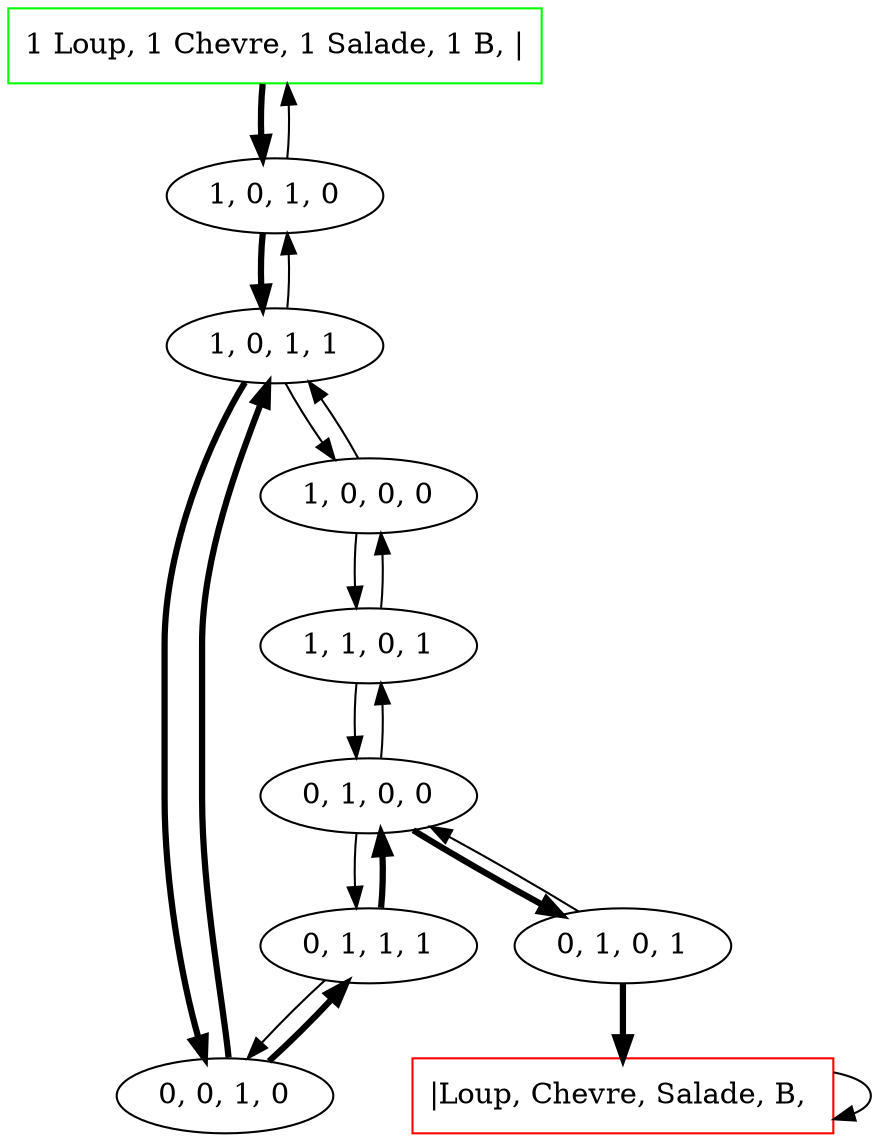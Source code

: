 digraph LCS_Sol_ {
	initial [label="1 Loup, 1 Chevre, 1 Salade, 1 B, |" color=green shape=box]
	final [label="|Loup, Chevre, Salade, B, " color=red shape=box]
	initial -> "1, 0, 1, 0" [penwidth=3]
	"1, 0, 1, 0" -> "1, 0, 1, 1" [penwidth=3]
	"1, 0, 1, 0" -> initial
	"1, 0, 1, 1" -> "1, 0, 1, 0"
	"1, 0, 1, 1" -> "0, 0, 1, 0" [penwidth=3]
	"1, 0, 1, 1" -> "1, 0, 0, 0"
	"1, 0, 0, 0" -> "1, 1, 0, 1"
	"1, 0, 0, 0" -> "1, 0, 1, 1"
	"1, 1, 0, 1" -> "0, 1, 0, 0"
	"1, 1, 0, 1" -> "1, 0, 0, 0"
	"0, 1, 0, 0" -> "0, 1, 0, 1" [penwidth=3]
	"0, 1, 0, 0" -> "1, 1, 0, 1"
	"0, 1, 0, 0" -> "0, 1, 1, 1"
	"0, 1, 1, 1" -> "0, 0, 1, 0"
	"0, 1, 1, 1" -> "0, 1, 0, 0" [penwidth=3]
	"0, 0, 1, 0" -> "1, 0, 1, 1" [penwidth=3]
	"0, 0, 1, 0" -> "0, 1, 1, 1" [penwidth=3]
	"0, 1, 0, 1" -> "0, 1, 0, 0"
	"0, 1, 0, 1" -> final [penwidth=3]
	final -> final
}
